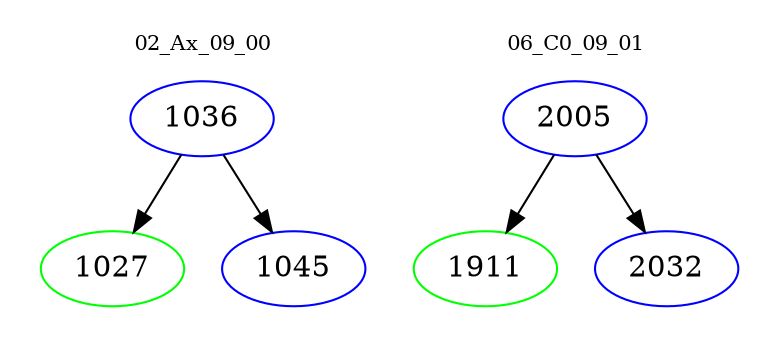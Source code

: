 digraph{
subgraph cluster_0 {
color = white
label = "02_Ax_09_00";
fontsize=10;
T0_1036 [label="1036", color="blue"]
T0_1036 -> T0_1027 [color="black"]
T0_1027 [label="1027", color="green"]
T0_1036 -> T0_1045 [color="black"]
T0_1045 [label="1045", color="blue"]
}
subgraph cluster_1 {
color = white
label = "06_C0_09_01";
fontsize=10;
T1_2005 [label="2005", color="blue"]
T1_2005 -> T1_1911 [color="black"]
T1_1911 [label="1911", color="green"]
T1_2005 -> T1_2032 [color="black"]
T1_2032 [label="2032", color="blue"]
}
}
